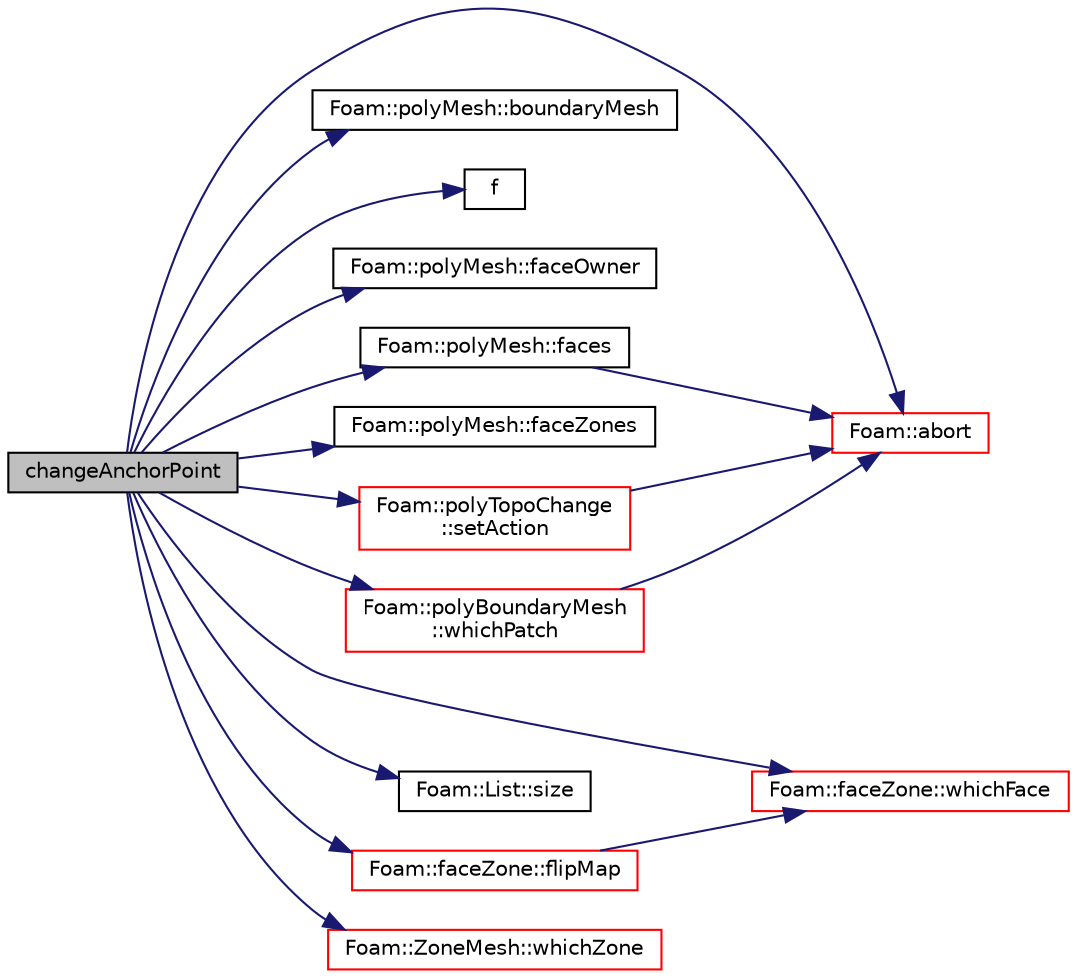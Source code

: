 digraph "changeAnchorPoint"
{
  bgcolor="transparent";
  edge [fontname="Helvetica",fontsize="10",labelfontname="Helvetica",labelfontsize="10"];
  node [fontname="Helvetica",fontsize="10",shape=record];
  rankdir="LR";
  Node1 [label="changeAnchorPoint",height=0.2,width=0.4,color="black", fillcolor="grey75", style="filled", fontcolor="black"];
  Node1 -> Node2 [color="midnightblue",fontsize="10",style="solid",fontname="Helvetica"];
  Node2 [label="Foam::abort",height=0.2,width=0.4,color="red",URL="$a10958.html#a447107a607d03e417307c203fa5fb44b"];
  Node1 -> Node3 [color="midnightblue",fontsize="10",style="solid",fontname="Helvetica"];
  Node3 [label="Foam::polyMesh::boundaryMesh",height=0.2,width=0.4,color="black",URL="$a01949.html#a6b7f5ba89250dbd7a1c6c7860ab60fe3",tooltip="Return boundary mesh. "];
  Node1 -> Node4 [color="midnightblue",fontsize="10",style="solid",fontname="Helvetica"];
  Node4 [label="f",height=0.2,width=0.4,color="black",URL="$a04020.html#a888be93833ac7a23170555c69c690288"];
  Node1 -> Node5 [color="midnightblue",fontsize="10",style="solid",fontname="Helvetica"];
  Node5 [label="Foam::polyMesh::faceOwner",height=0.2,width=0.4,color="black",URL="$a01949.html#a6d4def83436c9aa4dc68e8e42c5cf268",tooltip="Return face owner. "];
  Node1 -> Node6 [color="midnightblue",fontsize="10",style="solid",fontname="Helvetica"];
  Node6 [label="Foam::polyMesh::faces",height=0.2,width=0.4,color="black",URL="$a01949.html#a4434536d50d4c14116249da802a1e2b2",tooltip="Return raw faces. "];
  Node6 -> Node2 [color="midnightblue",fontsize="10",style="solid",fontname="Helvetica"];
  Node1 -> Node7 [color="midnightblue",fontsize="10",style="solid",fontname="Helvetica"];
  Node7 [label="Foam::polyMesh::faceZones",height=0.2,width=0.4,color="black",URL="$a01949.html#aa3b2dc268f43cd7ca2d043febae4f0e6",tooltip="Return face zone mesh. "];
  Node1 -> Node8 [color="midnightblue",fontsize="10",style="solid",fontname="Helvetica"];
  Node8 [label="Foam::faceZone::flipMap",height=0.2,width=0.4,color="red",URL="$a00752.html#ae010e9aa1fb7b930973122f73b998498",tooltip="Return face flip map. "];
  Node8 -> Node9 [color="midnightblue",fontsize="10",style="solid",fontname="Helvetica"];
  Node9 [label="Foam::faceZone::whichFace",height=0.2,width=0.4,color="red",URL="$a00752.html#a44dd2110316f20b114950fef748cb7c2",tooltip="Helper function to re-direct to zone::localID(...) "];
  Node1 -> Node10 [color="midnightblue",fontsize="10",style="solid",fontname="Helvetica"];
  Node10 [label="Foam::polyTopoChange\l::setAction",height=0.2,width=0.4,color="red",URL="$a01971.html#a40a23962b792d24f4cb999f5b55aece2",tooltip="For compatibility with polyTopoChange: set topological action. "];
  Node10 -> Node2 [color="midnightblue",fontsize="10",style="solid",fontname="Helvetica"];
  Node1 -> Node11 [color="midnightblue",fontsize="10",style="solid",fontname="Helvetica"];
  Node11 [label="Foam::List::size",height=0.2,width=0.4,color="black",URL="$a01387.html#a8a5f6fa29bd4b500caf186f60245b384",tooltip="Override size to be inconsistent with allocated storage. "];
  Node1 -> Node9 [color="midnightblue",fontsize="10",style="solid",fontname="Helvetica"];
  Node1 -> Node12 [color="midnightblue",fontsize="10",style="solid",fontname="Helvetica"];
  Node12 [label="Foam::polyBoundaryMesh\l::whichPatch",height=0.2,width=0.4,color="red",URL="$a01943.html#a6d7e875689c6272231ad4b60139b7324",tooltip="Return patch index for a given face label. "];
  Node12 -> Node2 [color="midnightblue",fontsize="10",style="solid",fontname="Helvetica"];
  Node1 -> Node13 [color="midnightblue",fontsize="10",style="solid",fontname="Helvetica"];
  Node13 [label="Foam::ZoneMesh::whichZone",height=0.2,width=0.4,color="red",URL="$a02994.html#a6ffe5ffe3013200c7748e4c8fe8a883b",tooltip="Given a global object index, return the zone it is in. "];
}
